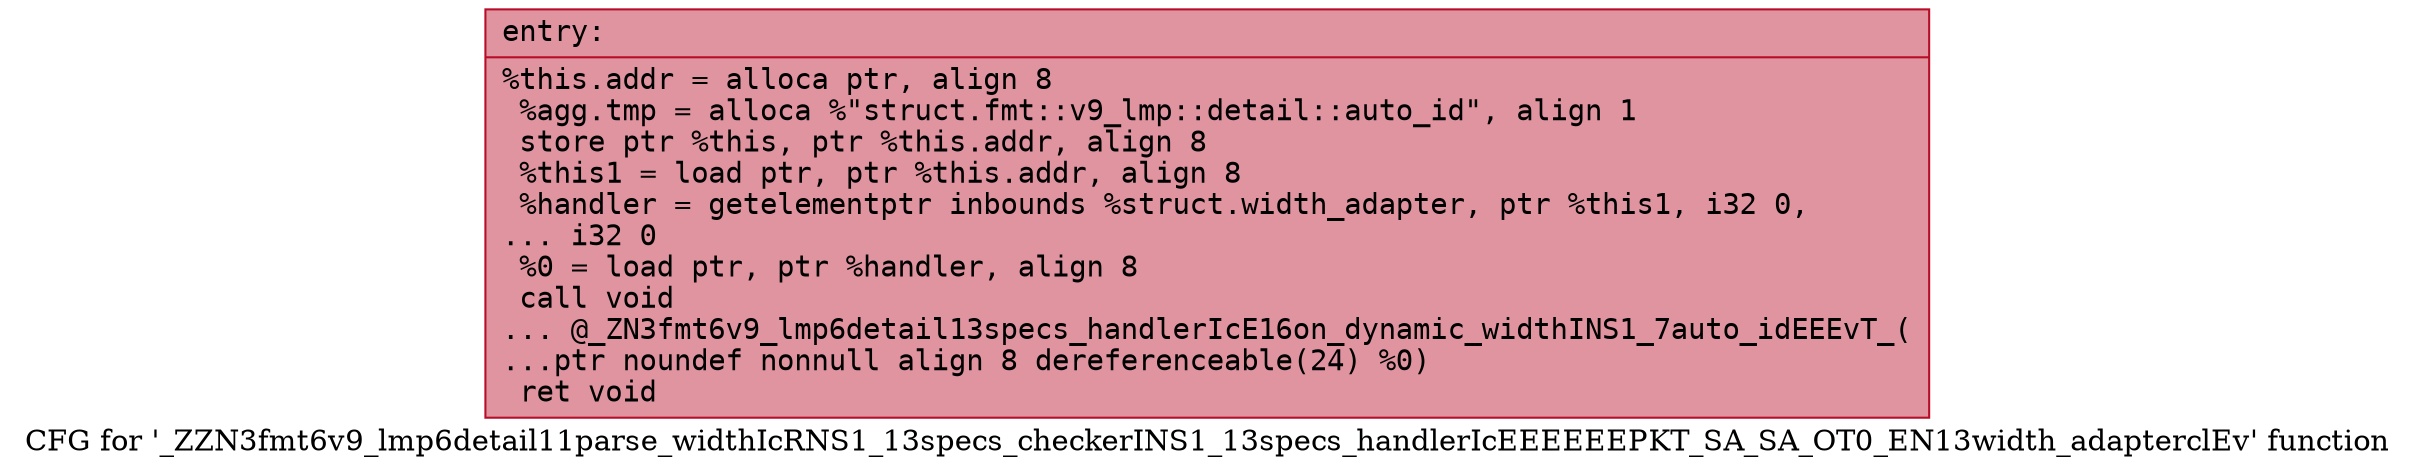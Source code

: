digraph "CFG for '_ZZN3fmt6v9_lmp6detail11parse_widthIcRNS1_13specs_checkerINS1_13specs_handlerIcEEEEEEPKT_SA_SA_OT0_EN13width_adapterclEv' function" {
	label="CFG for '_ZZN3fmt6v9_lmp6detail11parse_widthIcRNS1_13specs_checkerINS1_13specs_handlerIcEEEEEEPKT_SA_SA_OT0_EN13width_adapterclEv' function";

	Node0x55fec34f93b0 [shape=record,color="#b70d28ff", style=filled, fillcolor="#b70d2870" fontname="Courier",label="{entry:\l|  %this.addr = alloca ptr, align 8\l  %agg.tmp = alloca %\"struct.fmt::v9_lmp::detail::auto_id\", align 1\l  store ptr %this, ptr %this.addr, align 8\l  %this1 = load ptr, ptr %this.addr, align 8\l  %handler = getelementptr inbounds %struct.width_adapter, ptr %this1, i32 0,\l... i32 0\l  %0 = load ptr, ptr %handler, align 8\l  call void\l... @_ZN3fmt6v9_lmp6detail13specs_handlerIcE16on_dynamic_widthINS1_7auto_idEEEvT_(\l...ptr noundef nonnull align 8 dereferenceable(24) %0)\l  ret void\l}"];
}
